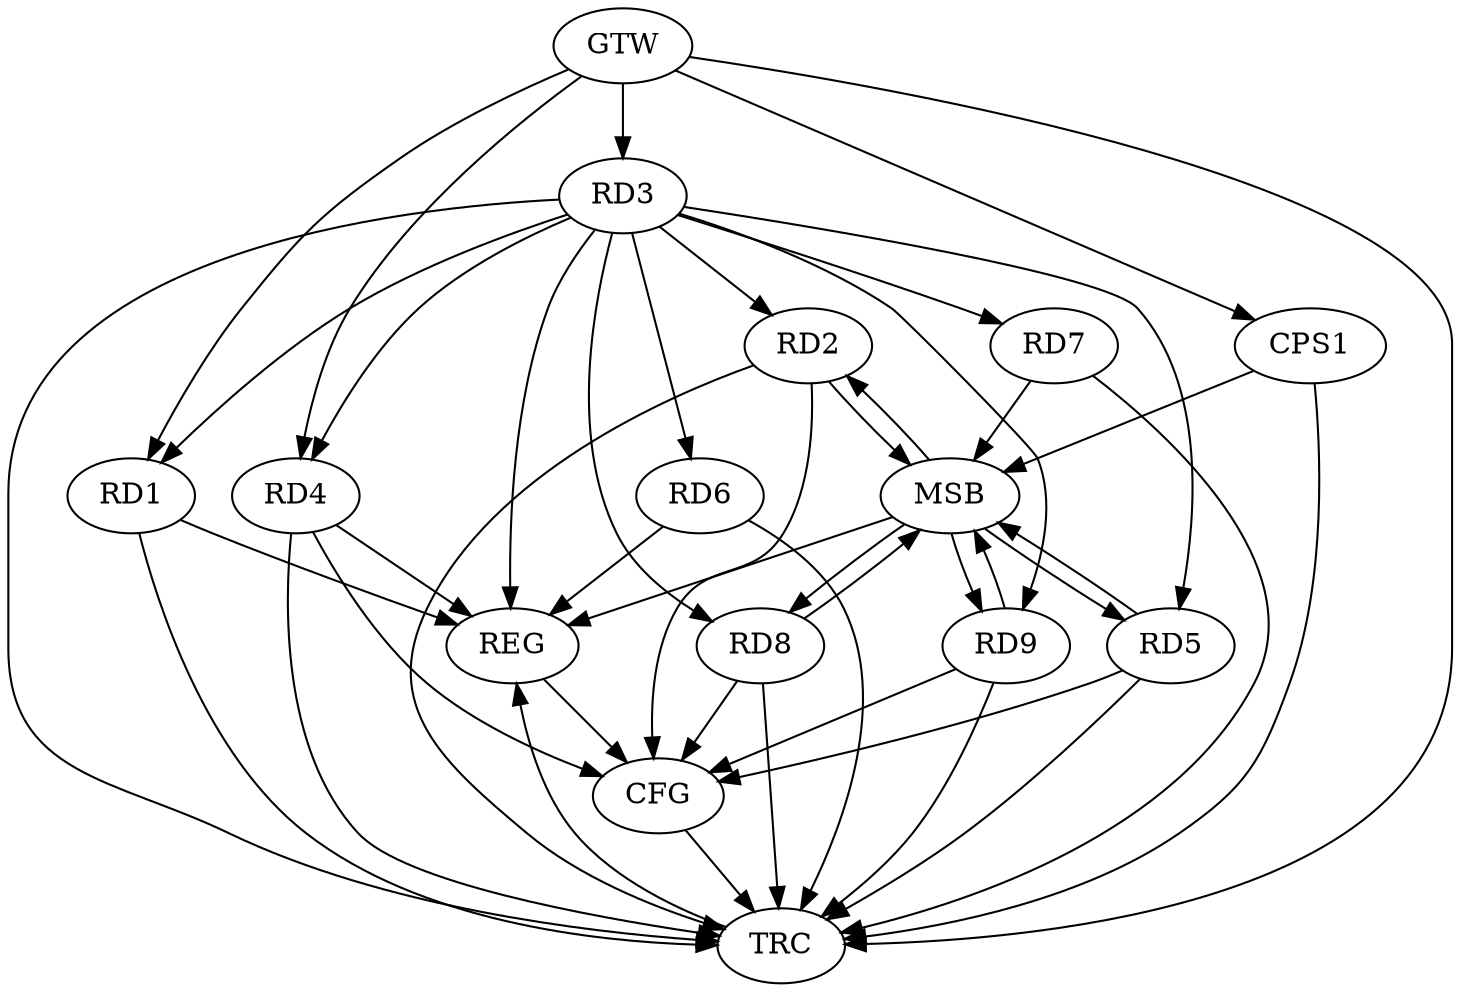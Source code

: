strict digraph G {
  RD1 [ label="RD1" ];
  RD2 [ label="RD2" ];
  RD3 [ label="RD3" ];
  RD4 [ label="RD4" ];
  RD5 [ label="RD5" ];
  RD6 [ label="RD6" ];
  RD7 [ label="RD7" ];
  RD8 [ label="RD8" ];
  RD9 [ label="RD9" ];
  CPS1 [ label="CPS1" ];
  GTW [ label="GTW" ];
  REG [ label="REG" ];
  MSB [ label="MSB" ];
  CFG [ label="CFG" ];
  TRC [ label="TRC" ];
  RD3 -> RD5;
  RD3 -> RD9;
  GTW -> RD1;
  GTW -> RD3;
  GTW -> RD4;
  GTW -> CPS1;
  RD1 -> REG;
  RD3 -> REG;
  RD4 -> REG;
  RD6 -> REG;
  RD2 -> MSB;
  MSB -> RD9;
  MSB -> REG;
  RD5 -> MSB;
  RD7 -> MSB;
  MSB -> RD2;
  RD8 -> MSB;
  RD9 -> MSB;
  CPS1 -> MSB;
  MSB -> RD5;
  MSB -> RD8;
  RD9 -> CFG;
  RD5 -> CFG;
  RD2 -> CFG;
  RD4 -> CFG;
  RD8 -> CFG;
  REG -> CFG;
  RD1 -> TRC;
  RD2 -> TRC;
  RD3 -> TRC;
  RD4 -> TRC;
  RD5 -> TRC;
  RD6 -> TRC;
  RD7 -> TRC;
  RD8 -> TRC;
  RD9 -> TRC;
  CPS1 -> TRC;
  GTW -> TRC;
  CFG -> TRC;
  TRC -> REG;
  RD3 -> RD7;
  RD3 -> RD6;
  RD3 -> RD8;
  RD3 -> RD4;
  RD3 -> RD1;
  RD3 -> RD2;
}
